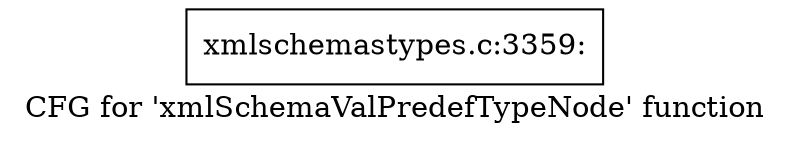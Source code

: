 digraph "CFG for 'xmlSchemaValPredefTypeNode' function" {
	label="CFG for 'xmlSchemaValPredefTypeNode' function";

	Node0x5699490 [shape=record,label="{xmlschemastypes.c:3359:}"];
}
